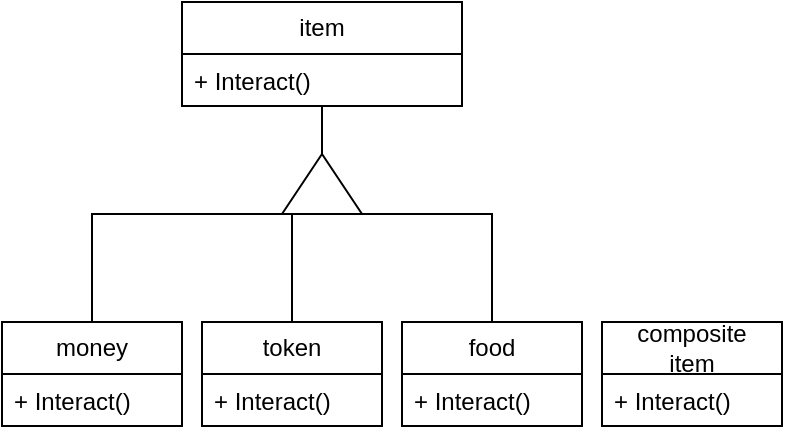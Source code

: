 <mxfile version="26.0.16">
  <diagram name="Page-1" id="drIHR6X-RTR-T9HeZ3zv">
    <mxGraphModel dx="429" dy="750" grid="1" gridSize="10" guides="1" tooltips="1" connect="1" arrows="1" fold="1" page="1" pageScale="1" pageWidth="850" pageHeight="1100" math="0" shadow="0">
      <root>
        <mxCell id="0" />
        <mxCell id="1" parent="0" />
        <mxCell id="nxZf2rKSlfASAmQxflTo-5" style="edgeStyle=orthogonalEdgeStyle;rounded=0;orthogonalLoop=1;jettySize=auto;html=1;endArrow=none;startFill=0;startArrow=none;strokeWidth=1;shadow=0;arcSize=20;" edge="1" parent="1" source="nxZf2rKSlfASAmQxflTo-1" target="nxZf2rKSlfASAmQxflTo-6">
          <mxGeometry relative="1" as="geometry">
            <mxPoint x="190" y="360" as="targetPoint" />
          </mxGeometry>
        </mxCell>
        <mxCell id="nxZf2rKSlfASAmQxflTo-13" style="edgeStyle=orthogonalEdgeStyle;rounded=0;orthogonalLoop=1;jettySize=auto;html=1;endArrow=none;startFill=0;startArrow=none;" edge="1" parent="1" source="nxZf2rKSlfASAmQxflTo-1" target="nxZf2rKSlfASAmQxflTo-10">
          <mxGeometry relative="1" as="geometry" />
        </mxCell>
        <mxCell id="nxZf2rKSlfASAmQxflTo-16" style="edgeStyle=orthogonalEdgeStyle;rounded=0;orthogonalLoop=1;jettySize=auto;html=1;endArrow=none;startFill=0;startArrow=none;" edge="1" parent="1" source="nxZf2rKSlfASAmQxflTo-1" target="nxZf2rKSlfASAmQxflTo-14">
          <mxGeometry relative="1" as="geometry" />
        </mxCell>
        <mxCell id="nxZf2rKSlfASAmQxflTo-1" value="item" style="swimlane;fontStyle=0;childLayout=stackLayout;horizontal=1;startSize=26;fillColor=none;horizontalStack=0;resizeParent=1;resizeParentMax=0;resizeLast=0;collapsible=1;marginBottom=0;whiteSpace=wrap;html=1;" vertex="1" parent="1">
          <mxGeometry x="120" y="160" width="140" height="52" as="geometry" />
        </mxCell>
        <mxCell id="nxZf2rKSlfASAmQxflTo-4" value="+ Interact()" style="text;strokeColor=none;fillColor=none;align=left;verticalAlign=top;spacingLeft=4;spacingRight=4;overflow=hidden;rotatable=0;points=[[0,0.5],[1,0.5]];portConstraint=eastwest;whiteSpace=wrap;html=1;" vertex="1" parent="nxZf2rKSlfASAmQxflTo-1">
          <mxGeometry y="26" width="140" height="26" as="geometry" />
        </mxCell>
        <mxCell id="nxZf2rKSlfASAmQxflTo-6" value="money" style="swimlane;fontStyle=0;childLayout=stackLayout;horizontal=1;startSize=26;fillColor=none;horizontalStack=0;resizeParent=1;resizeParentMax=0;resizeLast=0;collapsible=1;marginBottom=0;whiteSpace=wrap;html=1;" vertex="1" parent="1">
          <mxGeometry x="30" y="320" width="90" height="52" as="geometry" />
        </mxCell>
        <mxCell id="nxZf2rKSlfASAmQxflTo-7" value="+ Interact()" style="text;strokeColor=none;fillColor=none;align=left;verticalAlign=top;spacingLeft=4;spacingRight=4;overflow=hidden;rotatable=0;points=[[0,0.5],[1,0.5]];portConstraint=eastwest;whiteSpace=wrap;html=1;" vertex="1" parent="nxZf2rKSlfASAmQxflTo-6">
          <mxGeometry y="26" width="90" height="26" as="geometry" />
        </mxCell>
        <mxCell id="nxZf2rKSlfASAmQxflTo-10" value="token" style="swimlane;fontStyle=0;childLayout=stackLayout;horizontal=1;startSize=26;fillColor=none;horizontalStack=0;resizeParent=1;resizeParentMax=0;resizeLast=0;collapsible=1;marginBottom=0;whiteSpace=wrap;html=1;" vertex="1" parent="1">
          <mxGeometry x="130" y="320" width="90" height="52" as="geometry" />
        </mxCell>
        <mxCell id="nxZf2rKSlfASAmQxflTo-11" value="+ Interact()" style="text;strokeColor=none;fillColor=none;align=left;verticalAlign=top;spacingLeft=4;spacingRight=4;overflow=hidden;rotatable=0;points=[[0,0.5],[1,0.5]];portConstraint=eastwest;whiteSpace=wrap;html=1;" vertex="1" parent="nxZf2rKSlfASAmQxflTo-10">
          <mxGeometry y="26" width="90" height="26" as="geometry" />
        </mxCell>
        <mxCell id="nxZf2rKSlfASAmQxflTo-14" value="food" style="swimlane;fontStyle=0;childLayout=stackLayout;horizontal=1;startSize=26;fillColor=none;horizontalStack=0;resizeParent=1;resizeParentMax=0;resizeLast=0;collapsible=1;marginBottom=0;whiteSpace=wrap;html=1;" vertex="1" parent="1">
          <mxGeometry x="230" y="320" width="90" height="52" as="geometry" />
        </mxCell>
        <mxCell id="nxZf2rKSlfASAmQxflTo-15" value="+ Interact()" style="text;strokeColor=none;fillColor=none;align=left;verticalAlign=top;spacingLeft=4;spacingRight=4;overflow=hidden;rotatable=0;points=[[0,0.5],[1,0.5]];portConstraint=eastwest;whiteSpace=wrap;html=1;" vertex="1" parent="nxZf2rKSlfASAmQxflTo-14">
          <mxGeometry y="26" width="90" height="26" as="geometry" />
        </mxCell>
        <mxCell id="nxZf2rKSlfASAmQxflTo-17" value="" style="triangle;whiteSpace=wrap;html=1;rotation=-90;" vertex="1" parent="1">
          <mxGeometry x="175" y="231" width="30" height="40" as="geometry" />
        </mxCell>
        <mxCell id="nxZf2rKSlfASAmQxflTo-18" value="composite&lt;div&gt;item&lt;/div&gt;" style="swimlane;fontStyle=0;childLayout=stackLayout;horizontal=1;startSize=26;fillColor=none;horizontalStack=0;resizeParent=1;resizeParentMax=0;resizeLast=0;collapsible=1;marginBottom=0;whiteSpace=wrap;html=1;" vertex="1" parent="1">
          <mxGeometry x="330" y="320" width="90" height="52" as="geometry" />
        </mxCell>
        <mxCell id="nxZf2rKSlfASAmQxflTo-19" value="+ Interact()" style="text;strokeColor=none;fillColor=none;align=left;verticalAlign=top;spacingLeft=4;spacingRight=4;overflow=hidden;rotatable=0;points=[[0,0.5],[1,0.5]];portConstraint=eastwest;whiteSpace=wrap;html=1;" vertex="1" parent="nxZf2rKSlfASAmQxflTo-18">
          <mxGeometry y="26" width="90" height="26" as="geometry" />
        </mxCell>
      </root>
    </mxGraphModel>
  </diagram>
</mxfile>
